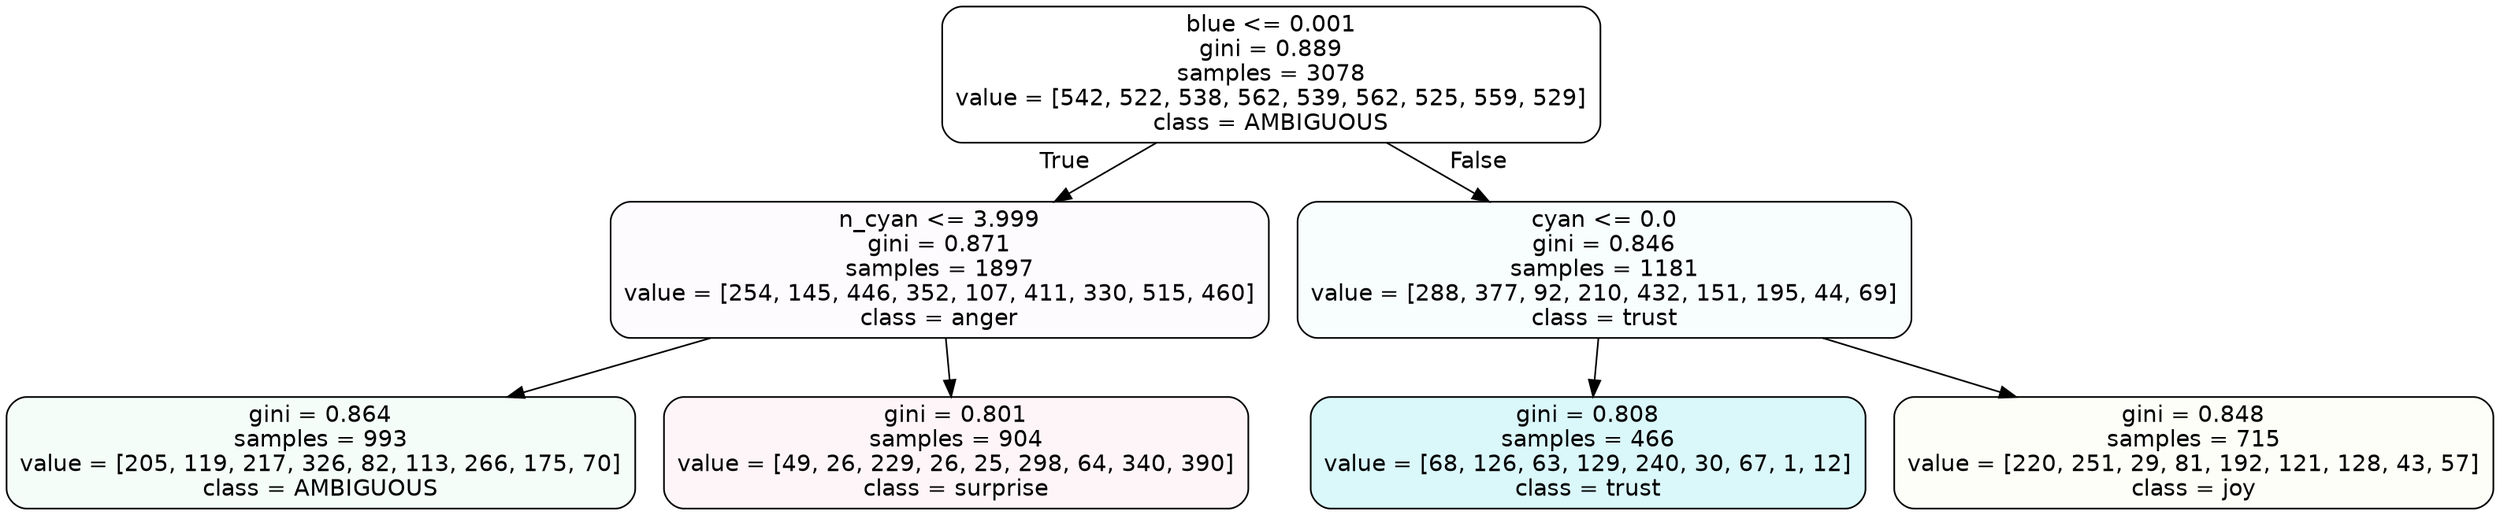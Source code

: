 digraph Tree {
node [shape=box, style="filled, rounded", color="black", fontname=helvetica] ;
edge [fontname=helvetica] ;
0 [label="blue <= 0.001\ngini = 0.889\nsamples = 3078\nvalue = [542, 522, 538, 562, 539, 562, 525, 559, 529]\nclass = AMBIGUOUS", fillcolor="#39e58100"] ;
1 [label="n_cyan <= 3.999\ngini = 0.871\nsamples = 1897\nvalue = [254, 145, 446, 352, 107, 411, 330, 515, 460]\nclass = anger", fillcolor="#e539d705"] ;
0 -> 1 [labeldistance=2.5, labelangle=45, headlabel="True"] ;
2 [label="gini = 0.864\nsamples = 993\nvalue = [205, 119, 217, 326, 82, 113, 266, 175, 70]\nclass = AMBIGUOUS", fillcolor="#39e5810c"] ;
1 -> 2 ;
3 [label="gini = 0.801\nsamples = 904\nvalue = [49, 26, 229, 26, 25, 298, 64, 340, 390]\nclass = surprise", fillcolor="#e539640c"] ;
1 -> 3 ;
4 [label="cyan <= 0.0\ngini = 0.846\nsamples = 1181\nvalue = [288, 377, 92, 210, 432, 151, 195, 44, 69]\nclass = trust", fillcolor="#39d7e509"] ;
0 -> 4 [labeldistance=2.5, labelangle=-45, headlabel="False"] ;
5 [label="gini = 0.808\nsamples = 466\nvalue = [68, 126, 63, 129, 240, 30, 67, 1, 12]\nclass = trust", fillcolor="#39d7e52f"] ;
4 -> 5 ;
6 [label="gini = 0.848\nsamples = 715\nvalue = [220, 251, 29, 81, 192, 121, 128, 43, 57]\nclass = joy", fillcolor="#d7e53909"] ;
4 -> 6 ;
}